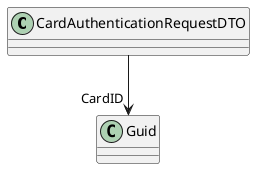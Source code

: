 @startuml
class CardAuthenticationRequestDTO {
}
CardAuthenticationRequestDTO --> "CardID" Guid
@enduml
